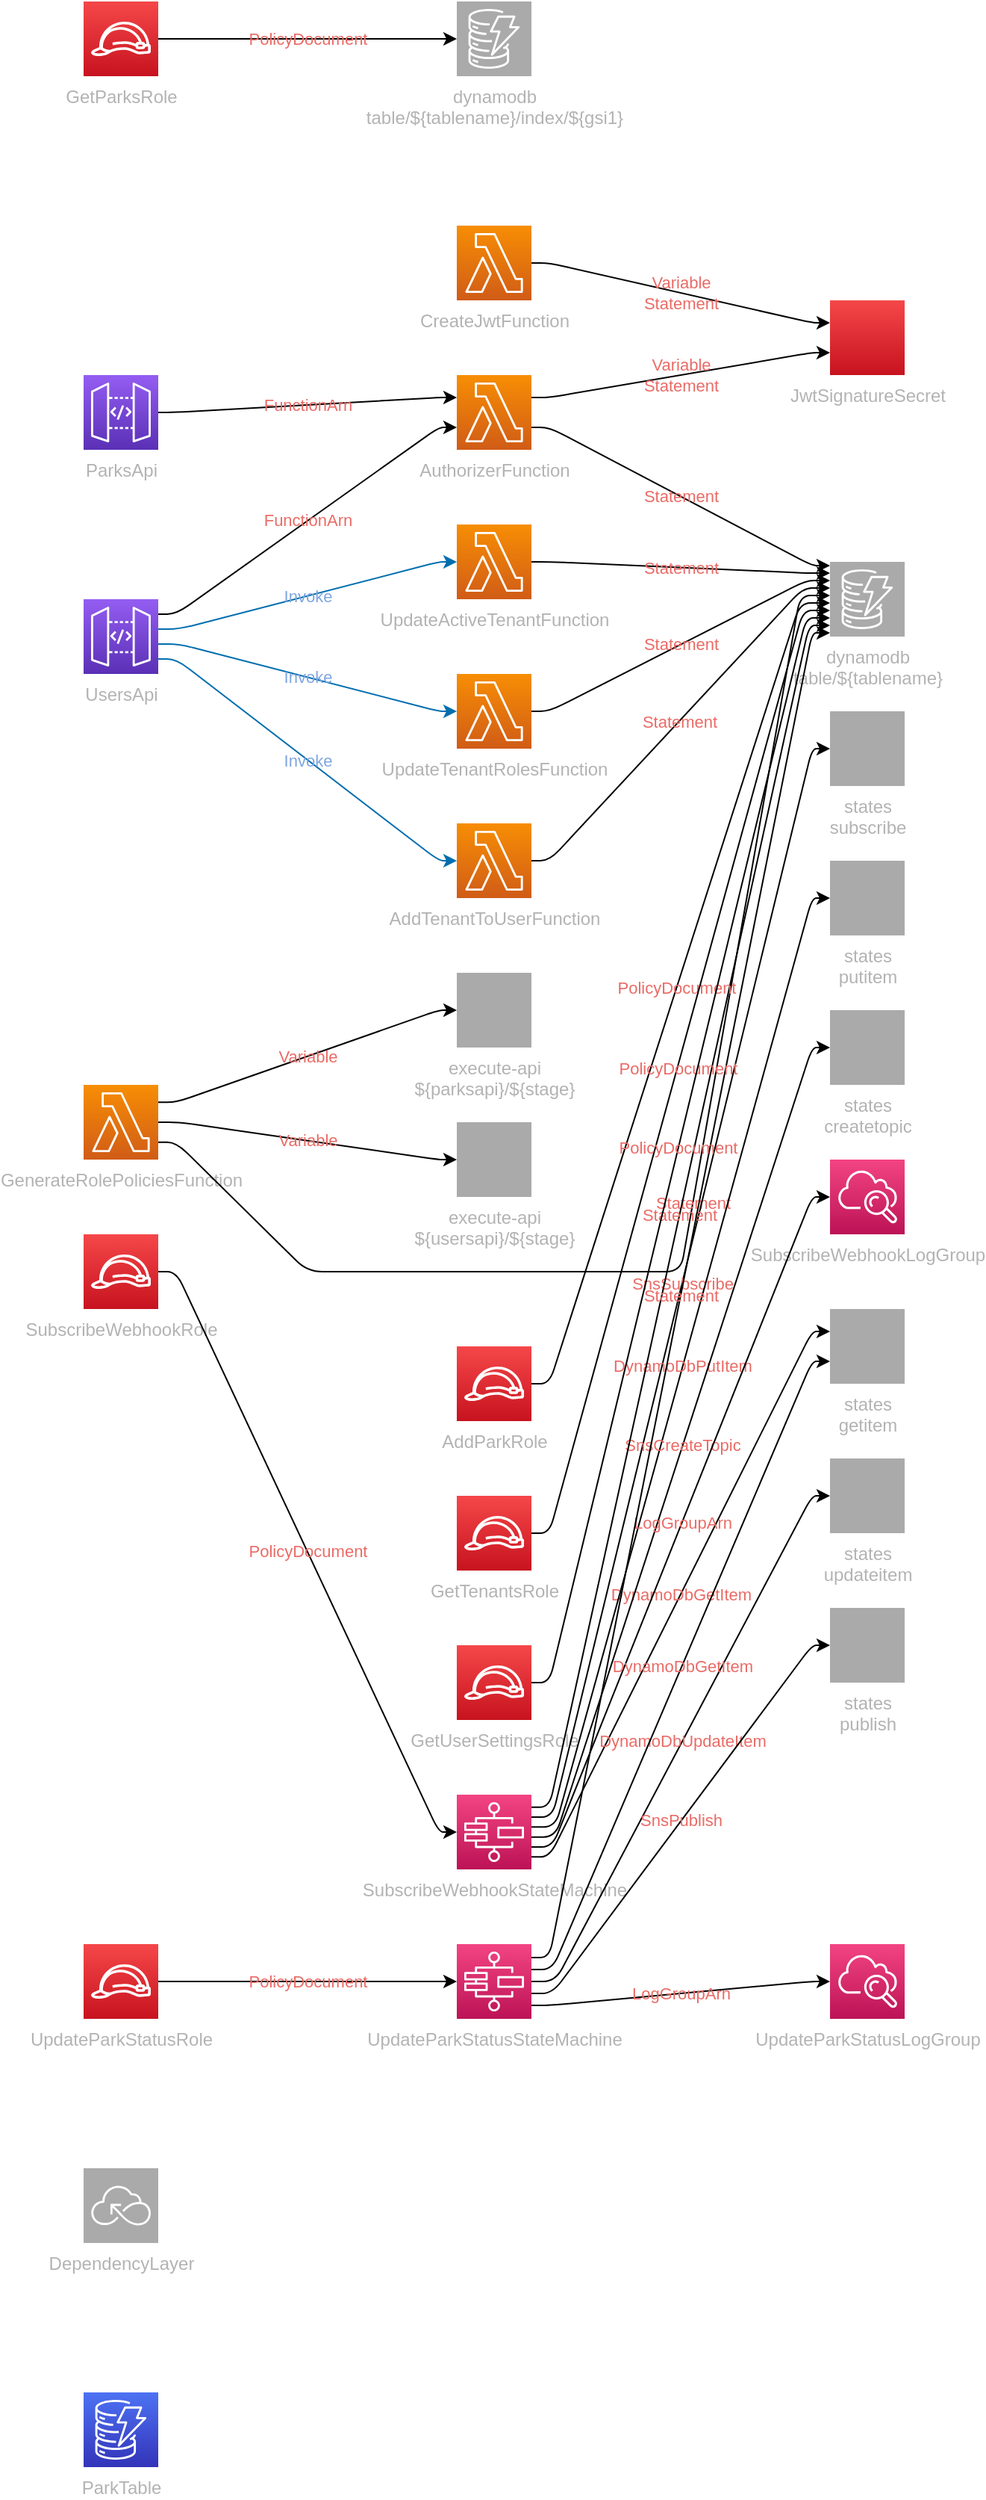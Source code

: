 <mxfile version="13.1.3" pages="2">
            <diagram id="diagramid" name="Diagram">
              <mxGraphModel><root><mxCell id="0"/><mxCell id="1" parent="0"/><mxCell id="2" value="DependencyLayer" style="outlineConnect=0;fontColor=#B3B3B3;gradientColor=#aaaaaa;gradientDirection=north;fillColor=#aaaaaa;strokeColor=#ffffff;dashed=0;verticalLabelPosition=bottom;verticalAlign=top;align=center;html=1;fontSize=12;fontStyle=0;aspect=fixed;shape=mxgraph.aws4.resourceIcon;resIcon=mxgraph.aws4.serverless;" vertex="1" parent="1"><mxGeometry y="1450" width="50" height="50" as="geometry"/></mxCell><mxCell id="3" value="ParksApi" style="outlineConnect=0;fontColor=#B3B3B3;gradientColor=#945DF2;gradientDirection=north;fillColor=#5A30B5;strokeColor=#ffffff;dashed=0;verticalLabelPosition=bottom;verticalAlign=top;align=center;html=1;fontSize=12;fontStyle=0;aspect=fixed;shape=mxgraph.aws4.resourceIcon;resIcon=mxgraph.aws4.api_gateway;" vertex="1" parent="1"><mxGeometry y="250" width="50" height="50" as="geometry"/></mxCell><mxCell id="4" value="UsersApi" style="outlineConnect=0;fontColor=#B3B3B3;gradientColor=#945DF2;gradientDirection=north;fillColor=#5A30B5;strokeColor=#ffffff;dashed=0;verticalLabelPosition=bottom;verticalAlign=top;align=center;html=1;fontSize=12;fontStyle=0;aspect=fixed;shape=mxgraph.aws4.resourceIcon;resIcon=mxgraph.aws4.api_gateway;" vertex="1" parent="1"><mxGeometry y="400" width="50" height="50" as="geometry"/></mxCell><mxCell id="5" value="ParkTable" style="outlineConnect=0;fontColor=#B3B3B3;gradientColor=#4D72F3;gradientDirection=north;fillColor=#3334B9;strokeColor=#ffffff;dashed=0;verticalLabelPosition=bottom;verticalAlign=top;align=center;html=1;fontSize=12;fontStyle=0;aspect=fixed;shape=mxgraph.aws4.resourceIcon;resIcon=mxgraph.aws4.dynamodb;" vertex="1" parent="1"><mxGeometry y="1600" width="50" height="50" as="geometry"/></mxCell><mxCell id="6" value="JwtSignatureSecret" style="outlineConnect=0;fontColor=#B3B3B3;gradientColor=#F54749;gradientDirection=north;fillColor=#C7131F;strokeColor=#ffffff;dashed=0;verticalLabelPosition=bottom;verticalAlign=top;align=center;html=1;fontSize=12;fontStyle=0;aspect=fixed;shape=mxgraph.aws4.resourceIcon;resIcon=mxgraph.aws4.secretsmanager;" vertex="1" parent="1"><mxGeometry x="500" y="200" width="50" height="50" as="geometry"/></mxCell><mxCell id="7" value="AuthorizerFunction" style="outlineConnect=0;fontColor=#B3B3B3;gradientColor=#F78E04;gradientDirection=north;fillColor=#D05C17;strokeColor=#ffffff;dashed=0;verticalLabelPosition=bottom;verticalAlign=top;align=center;html=1;fontSize=12;fontStyle=0;aspect=fixed;shape=mxgraph.aws4.resourceIcon;resIcon=mxgraph.aws4.lambda;" vertex="1" parent="1"><mxGeometry x="250" y="250" width="50" height="50" as="geometry"/></mxCell><mxCell id="8" value="GetParksRole" style="outlineConnect=0;fontColor=#B3B3B3;gradientColor=#F54749;gradientDirection=north;fillColor=#C7131F;strokeColor=#ffffff;dashed=0;verticalLabelPosition=bottom;verticalAlign=top;align=center;html=1;fontSize=12;fontStyle=0;aspect=fixed;shape=mxgraph.aws4.resourceIcon;resIcon=mxgraph.aws4.role;" vertex="1" parent="1"><mxGeometry width="50" height="50" as="geometry"/></mxCell><mxCell id="9" value="CreateJwtFunction" style="outlineConnect=0;fontColor=#B3B3B3;gradientColor=#F78E04;gradientDirection=north;fillColor=#D05C17;strokeColor=#ffffff;dashed=0;verticalLabelPosition=bottom;verticalAlign=top;align=center;html=1;fontSize=12;fontStyle=0;aspect=fixed;shape=mxgraph.aws4.resourceIcon;resIcon=mxgraph.aws4.lambda;" vertex="1" parent="1"><mxGeometry x="250" y="150" width="50" height="50" as="geometry"/></mxCell><mxCell id="10" value="GenerateRolePoliciesFunction" style="outlineConnect=0;fontColor=#B3B3B3;gradientColor=#F78E04;gradientDirection=north;fillColor=#D05C17;strokeColor=#ffffff;dashed=0;verticalLabelPosition=bottom;verticalAlign=top;align=center;html=1;fontSize=12;fontStyle=0;aspect=fixed;shape=mxgraph.aws4.resourceIcon;resIcon=mxgraph.aws4.lambda;" vertex="1" parent="1"><mxGeometry y="725" width="50" height="50" as="geometry"/></mxCell><mxCell id="11" value="SubscribeWebhookStateMachine" style="outlineConnect=0;fontColor=#B3B3B3;gradientColor=#F34482;gradientDirection=north;fillColor=#BC1356;strokeColor=#ffffff;dashed=0;verticalLabelPosition=bottom;verticalAlign=top;align=center;html=1;fontSize=12;fontStyle=0;aspect=fixed;shape=mxgraph.aws4.resourceIcon;resIcon=mxgraph.aws4.step_functions;" vertex="1" parent="1"><mxGeometry x="250" y="1200" width="50" height="50" as="geometry"/></mxCell><mxCell id="12" value="SubscribeWebhookLogGroup" style="outlineConnect=0;fontColor=#B3B3B3;gradientColor=#F34482;gradientDirection=north;fillColor=#BC1356;strokeColor=#ffffff;dashed=0;verticalLabelPosition=bottom;verticalAlign=top;align=center;html=1;fontSize=12;fontStyle=0;aspect=fixed;shape=mxgraph.aws4.resourceIcon;resIcon=mxgraph.aws4.cloudwatch;" vertex="1" parent="1"><mxGeometry x="500" y="775" width="50" height="50" as="geometry"/></mxCell><mxCell id="13" value="SubscribeWebhookRole" style="outlineConnect=0;fontColor=#B3B3B3;gradientColor=#F54749;gradientDirection=north;fillColor=#C7131F;strokeColor=#ffffff;dashed=0;verticalLabelPosition=bottom;verticalAlign=top;align=center;html=1;fontSize=12;fontStyle=0;aspect=fixed;shape=mxgraph.aws4.resourceIcon;resIcon=mxgraph.aws4.role;" vertex="1" parent="1"><mxGeometry y="825" width="50" height="50" as="geometry"/></mxCell><mxCell id="14" value="UpdateParkStatusStateMachine" style="outlineConnect=0;fontColor=#B3B3B3;gradientColor=#F34482;gradientDirection=north;fillColor=#BC1356;strokeColor=#ffffff;dashed=0;verticalLabelPosition=bottom;verticalAlign=top;align=center;html=1;fontSize=12;fontStyle=0;aspect=fixed;shape=mxgraph.aws4.resourceIcon;resIcon=mxgraph.aws4.step_functions;" vertex="1" parent="1"><mxGeometry x="250" y="1300" width="50" height="50" as="geometry"/></mxCell><mxCell id="15" value="UpdateParkStatusLogGroup" style="outlineConnect=0;fontColor=#B3B3B3;gradientColor=#F34482;gradientDirection=north;fillColor=#BC1356;strokeColor=#ffffff;dashed=0;verticalLabelPosition=bottom;verticalAlign=top;align=center;html=1;fontSize=12;fontStyle=0;aspect=fixed;shape=mxgraph.aws4.resourceIcon;resIcon=mxgraph.aws4.cloudwatch;" vertex="1" parent="1"><mxGeometry x="500" y="1300" width="50" height="50" as="geometry"/></mxCell><mxCell id="16" value="UpdateParkStatusRole" style="outlineConnect=0;fontColor=#B3B3B3;gradientColor=#F54749;gradientDirection=north;fillColor=#C7131F;strokeColor=#ffffff;dashed=0;verticalLabelPosition=bottom;verticalAlign=top;align=center;html=1;fontSize=12;fontStyle=0;aspect=fixed;shape=mxgraph.aws4.resourceIcon;resIcon=mxgraph.aws4.role;" vertex="1" parent="1"><mxGeometry y="1300" width="50" height="50" as="geometry"/></mxCell><mxCell id="17" value="AddParkRole" style="outlineConnect=0;fontColor=#B3B3B3;gradientColor=#F54749;gradientDirection=north;fillColor=#C7131F;strokeColor=#ffffff;dashed=0;verticalLabelPosition=bottom;verticalAlign=top;align=center;html=1;fontSize=12;fontStyle=0;aspect=fixed;shape=mxgraph.aws4.resourceIcon;resIcon=mxgraph.aws4.role;" vertex="1" parent="1"><mxGeometry x="250" y="900" width="50" height="50" as="geometry"/></mxCell><mxCell id="18" value="UpdateActiveTenantFunction" style="outlineConnect=0;fontColor=#B3B3B3;gradientColor=#F78E04;gradientDirection=north;fillColor=#D05C17;strokeColor=#ffffff;dashed=0;verticalLabelPosition=bottom;verticalAlign=top;align=center;html=1;fontSize=12;fontStyle=0;aspect=fixed;shape=mxgraph.aws4.resourceIcon;resIcon=mxgraph.aws4.lambda;" vertex="1" parent="1"><mxGeometry x="250" y="350" width="50" height="50" as="geometry"/></mxCell><mxCell id="19" value="UpdateTenantRolesFunction" style="outlineConnect=0;fontColor=#B3B3B3;gradientColor=#F78E04;gradientDirection=north;fillColor=#D05C17;strokeColor=#ffffff;dashed=0;verticalLabelPosition=bottom;verticalAlign=top;align=center;html=1;fontSize=12;fontStyle=0;aspect=fixed;shape=mxgraph.aws4.resourceIcon;resIcon=mxgraph.aws4.lambda;" vertex="1" parent="1"><mxGeometry x="250" y="450" width="50" height="50" as="geometry"/></mxCell><mxCell id="20" value="AddTenantToUserFunction" style="outlineConnect=0;fontColor=#B3B3B3;gradientColor=#F78E04;gradientDirection=north;fillColor=#D05C17;strokeColor=#ffffff;dashed=0;verticalLabelPosition=bottom;verticalAlign=top;align=center;html=1;fontSize=12;fontStyle=0;aspect=fixed;shape=mxgraph.aws4.resourceIcon;resIcon=mxgraph.aws4.lambda;" vertex="1" parent="1"><mxGeometry x="250" y="550" width="50" height="50" as="geometry"/></mxCell><mxCell id="21" value="GetTenantsRole" style="outlineConnect=0;fontColor=#B3B3B3;gradientColor=#F54749;gradientDirection=north;fillColor=#C7131F;strokeColor=#ffffff;dashed=0;verticalLabelPosition=bottom;verticalAlign=top;align=center;html=1;fontSize=12;fontStyle=0;aspect=fixed;shape=mxgraph.aws4.resourceIcon;resIcon=mxgraph.aws4.role;" vertex="1" parent="1"><mxGeometry x="250" y="1000" width="50" height="50" as="geometry"/></mxCell><mxCell id="22" value="GetUserSettingsRole" style="outlineConnect=0;fontColor=#B3B3B3;gradientColor=#F54749;gradientDirection=north;fillColor=#C7131F;strokeColor=#ffffff;dashed=0;verticalLabelPosition=bottom;verticalAlign=top;align=center;html=1;fontSize=12;fontStyle=0;aspect=fixed;shape=mxgraph.aws4.resourceIcon;resIcon=mxgraph.aws4.role;" vertex="1" parent="1"><mxGeometry x="250" y="1100" width="50" height="50" as="geometry"/></mxCell><mxCell id="23" value="dynamodb  &#xA;table/${tablename}" style="outlineConnect=0;fontColor=#B3B3B3;gradientColor=#aaaaaa;gradientDirection=north;fillColor=#aaaaaa;strokeColor=#ffffff;dashed=0;verticalLabelPosition=bottom;verticalAlign=top;align=center;html=1;fontSize=12;fontStyle=0;aspect=fixed;shape=mxgraph.aws4.resourceIcon;resIcon=mxgraph.aws4.dynamodb;" vertex="1" parent="1"><mxGeometry x="500" y="375" width="50" height="50" as="geometry"/></mxCell><mxCell id="24" value="dynamodb  &#xA;table/${tablename}/index/${gsi1}" style="outlineConnect=0;fontColor=#B3B3B3;gradientColor=#aaaaaa;gradientDirection=north;fillColor=#aaaaaa;strokeColor=#ffffff;dashed=0;verticalLabelPosition=bottom;verticalAlign=top;align=center;html=1;fontSize=12;fontStyle=0;aspect=fixed;shape=mxgraph.aws4.resourceIcon;resIcon=mxgraph.aws4.dynamodb;" vertex="1" parent="1"><mxGeometry x="250" width="50" height="50" as="geometry"/></mxCell><mxCell id="25" value="execute-api  &#xA;${parksapi}/${stage}" style="outlineConnect=0;fontColor=#B3B3B3;gradientColor=#aaaaaa;gradientDirection=north;fillColor=#aaaaaa;strokeColor=#ffffff;dashed=0;verticalLabelPosition=bottom;verticalAlign=top;align=center;html=1;fontSize=12;fontStyle=0;aspect=fixed;shape=mxgraph.aws4.resourceIcon;resIcon=mxgraph.aws4.execute-api;" vertex="1" parent="1"><mxGeometry x="250" y="650" width="50" height="50" as="geometry"/></mxCell><mxCell id="26" value="execute-api  &#xA;${usersapi}/${stage}" style="outlineConnect=0;fontColor=#B3B3B3;gradientColor=#aaaaaa;gradientDirection=north;fillColor=#aaaaaa;strokeColor=#ffffff;dashed=0;verticalLabelPosition=bottom;verticalAlign=top;align=center;html=1;fontSize=12;fontStyle=0;aspect=fixed;shape=mxgraph.aws4.resourceIcon;resIcon=mxgraph.aws4.execute-api;" vertex="1" parent="1"><mxGeometry x="250" y="750" width="50" height="50" as="geometry"/></mxCell><mxCell id="27" value="states  &#xA;getitem" style="outlineConnect=0;fontColor=#B3B3B3;gradientColor=#aaaaaa;gradientDirection=north;fillColor=#aaaaaa;strokeColor=#ffffff;dashed=0;verticalLabelPosition=bottom;verticalAlign=top;align=center;html=1;fontSize=12;fontStyle=0;aspect=fixed;shape=mxgraph.aws4.resourceIcon;resIcon=mxgraph.aws4.states;" vertex="1" parent="1"><mxGeometry x="500" y="875" width="50" height="50" as="geometry"/></mxCell><mxCell id="28" value="states  &#xA;subscribe" style="outlineConnect=0;fontColor=#B3B3B3;gradientColor=#aaaaaa;gradientDirection=north;fillColor=#aaaaaa;strokeColor=#ffffff;dashed=0;verticalLabelPosition=bottom;verticalAlign=top;align=center;html=1;fontSize=12;fontStyle=0;aspect=fixed;shape=mxgraph.aws4.resourceIcon;resIcon=mxgraph.aws4.states;" vertex="1" parent="1"><mxGeometry x="500" y="475" width="50" height="50" as="geometry"/></mxCell><mxCell id="29" value="states  &#xA;putitem" style="outlineConnect=0;fontColor=#B3B3B3;gradientColor=#aaaaaa;gradientDirection=north;fillColor=#aaaaaa;strokeColor=#ffffff;dashed=0;verticalLabelPosition=bottom;verticalAlign=top;align=center;html=1;fontSize=12;fontStyle=0;aspect=fixed;shape=mxgraph.aws4.resourceIcon;resIcon=mxgraph.aws4.states;" vertex="1" parent="1"><mxGeometry x="500" y="575" width="50" height="50" as="geometry"/></mxCell><mxCell id="30" value="states  &#xA;createtopic" style="outlineConnect=0;fontColor=#B3B3B3;gradientColor=#aaaaaa;gradientDirection=north;fillColor=#aaaaaa;strokeColor=#ffffff;dashed=0;verticalLabelPosition=bottom;verticalAlign=top;align=center;html=1;fontSize=12;fontStyle=0;aspect=fixed;shape=mxgraph.aws4.resourceIcon;resIcon=mxgraph.aws4.states;" vertex="1" parent="1"><mxGeometry x="500" y="675" width="50" height="50" as="geometry"/></mxCell><mxCell id="31" value="states  &#xA;updateitem" style="outlineConnect=0;fontColor=#B3B3B3;gradientColor=#aaaaaa;gradientDirection=north;fillColor=#aaaaaa;strokeColor=#ffffff;dashed=0;verticalLabelPosition=bottom;verticalAlign=top;align=center;html=1;fontSize=12;fontStyle=0;aspect=fixed;shape=mxgraph.aws4.resourceIcon;resIcon=mxgraph.aws4.states;" vertex="1" parent="1"><mxGeometry x="500" y="975" width="50" height="50" as="geometry"/></mxCell><mxCell id="32" value="states  &#xA;publish" style="outlineConnect=0;fontColor=#B3B3B3;gradientColor=#aaaaaa;gradientDirection=north;fillColor=#aaaaaa;strokeColor=#ffffff;dashed=0;verticalLabelPosition=bottom;verticalAlign=top;align=center;html=1;fontSize=12;fontStyle=0;aspect=fixed;shape=mxgraph.aws4.resourceIcon;resIcon=mxgraph.aws4.states;" vertex="1" parent="1"><mxGeometry x="500" y="1075" width="50" height="50" as="geometry"/></mxCell><mxCell id="AuthorizerFunction|ParksApi" value="FunctionArn" style="edgeStyle=orthogonalEdgeStyle;rounded=1;orthogonalLoop=1;jettySize=auto;html=1;labelBackgroundColor=none;fontColor=#EA6B66;noEdgeStyle=1;orthogonal=1;" edge="1" parent="1" source="3" target="7"><mxGeometry relative="1" as="geometry"><Array as="points"><mxPoint x="62" y="275"/><mxPoint x="238" y="265"/></Array></mxGeometry></mxCell><mxCell id="AuthorizerFunction|UsersApi" value="FunctionArn" style="edgeStyle=orthogonalEdgeStyle;rounded=1;orthogonalLoop=1;jettySize=auto;html=1;labelBackgroundColor=none;fontColor=#EA6B66;noEdgeStyle=1;orthogonal=1;" edge="1" parent="1" source="4" target="7"><mxGeometry relative="1" as="geometry"><Array as="points"><mxPoint x="62" y="410"/><mxPoint x="238" y="285"/></Array></mxGeometry></mxCell><mxCell id="JwtSignatureSecret|AuthorizerFunction" value="Variable&#xA;Statement" style="edgeStyle=orthogonalEdgeStyle;rounded=1;orthogonalLoop=1;jettySize=auto;html=1;labelBackgroundColor=none;fontColor=#EA6B66;noEdgeStyle=1;orthogonal=1;" edge="1" parent="1" source="7" target="6"><mxGeometry relative="1" as="geometry"><Array as="points"><mxPoint x="312" y="265"/><mxPoint x="488" y="235"/></Array></mxGeometry></mxCell><mxCell id="dynamodb  &#xA;table/${tablename}|AuthorizerFunction" value="Statement" style="edgeStyle=orthogonalEdgeStyle;rounded=1;orthogonalLoop=1;jettySize=auto;html=1;labelBackgroundColor=none;fontColor=#EA6B66;noEdgeStyle=1;orthogonal=1;" edge="1" parent="1" source="7" target="23"><mxGeometry relative="1" as="geometry"><Array as="points"><mxPoint x="312" y="285"/><mxPoint x="488" y="377.5"/></Array></mxGeometry></mxCell><mxCell id="dynamodb  &#xA;table/${tablename}/index/${gsi1}|GetParksRole" value="PolicyDocument" style="edgeStyle=orthogonalEdgeStyle;rounded=1;orthogonalLoop=1;jettySize=auto;html=1;labelBackgroundColor=none;fontColor=#EA6B66;noEdgeStyle=1;orthogonal=1;" edge="1" parent="1" source="8" target="24"><mxGeometry relative="1" as="geometry"><Array as="points"><mxPoint x="62" y="25"/><mxPoint x="238" y="25"/></Array></mxGeometry></mxCell><mxCell id="JwtSignatureSecret|CreateJwtFunction" value="Variable&#xA;Statement" style="edgeStyle=orthogonalEdgeStyle;rounded=1;orthogonalLoop=1;jettySize=auto;html=1;labelBackgroundColor=none;fontColor=#EA6B66;noEdgeStyle=1;orthogonal=1;" edge="1" parent="1" source="9" target="6"><mxGeometry relative="1" as="geometry"><Array as="points"><mxPoint x="312" y="175"/><mxPoint x="488" y="215"/></Array></mxGeometry></mxCell><mxCell id="execute-api  &#xA;${parksapi}/${stage}|GenerateRolePoliciesFunction" value="Variable" style="edgeStyle=orthogonalEdgeStyle;rounded=1;orthogonalLoop=1;jettySize=auto;html=1;labelBackgroundColor=none;fontColor=#EA6B66;noEdgeStyle=1;orthogonal=1;" edge="1" parent="1" source="10" target="25"><mxGeometry relative="1" as="geometry"><Array as="points"><mxPoint x="62" y="736.667"/><mxPoint x="238" y="675"/></Array></mxGeometry></mxCell><mxCell id="execute-api  &#xA;${usersapi}/${stage}|GenerateRolePoliciesFunction" value="Variable" style="edgeStyle=orthogonalEdgeStyle;rounded=1;orthogonalLoop=1;jettySize=auto;html=1;labelBackgroundColor=none;fontColor=#EA6B66;noEdgeStyle=1;orthogonal=1;" edge="1" parent="1" source="10" target="26"><mxGeometry relative="1" as="geometry"><Array as="points"><mxPoint x="64" y="750"/><mxPoint x="238" y="775"/></Array></mxGeometry></mxCell><mxCell id="dynamodb  &#xA;table/${tablename}|GenerateRolePoliciesFunction" value="Statement" style="edgeStyle=orthogonalEdgeStyle;rounded=1;orthogonalLoop=1;jettySize=auto;html=1;labelBackgroundColor=none;fontColor=#EA6B66;noEdgeStyle=1;orthogonal=1;" edge="1" parent="1" source="10" target="23"><mxGeometry relative="1" as="geometry"><Array as="points"><mxPoint x="62" y="763.333"/><mxPoint x="150" y="850"/><mxPoint x="400" y="850"/><mxPoint x="480" y="397.5"/></Array></mxGeometry></mxCell><mxCell id="states  &#xA;getitem|SubscribeWebhookStateMachine" value="DynamoDbGetItem" style="edgeStyle=orthogonalEdgeStyle;rounded=1;orthogonalLoop=1;jettySize=auto;html=1;labelBackgroundColor=none;fontColor=#EA6B66;noEdgeStyle=1;orthogonal=1;" edge="1" parent="1" source="11" target="27"><mxGeometry relative="1" as="geometry"><Array as="points"><mxPoint x="312" y="1241.667"/><mxPoint x="488" y="890"/></Array></mxGeometry></mxCell><mxCell id="states  &#xA;subscribe|SubscribeWebhookStateMachine" value="SnsSubscribe" style="edgeStyle=orthogonalEdgeStyle;rounded=1;orthogonalLoop=1;jettySize=auto;html=1;labelBackgroundColor=none;fontColor=#EA6B66;noEdgeStyle=1;orthogonal=1;" edge="1" parent="1" source="11" target="28"><mxGeometry relative="1" as="geometry"><Array as="points"><mxPoint x="314" y="1215"/><mxPoint x="488" y="500"/></Array></mxGeometry></mxCell><mxCell id="states  &#xA;putitem|SubscribeWebhookStateMachine" value="DynamoDbPutItem" style="edgeStyle=orthogonalEdgeStyle;rounded=1;orthogonalLoop=1;jettySize=auto;html=1;labelBackgroundColor=none;fontColor=#EA6B66;noEdgeStyle=1;orthogonal=1;" edge="1" parent="1" source="11" target="29"><mxGeometry relative="1" as="geometry"><Array as="points"><mxPoint x="316" y="1221.667"/><mxPoint x="488" y="600"/></Array></mxGeometry></mxCell><mxCell id="states  &#xA;createtopic|SubscribeWebhookStateMachine" value="SnsCreateTopic" style="edgeStyle=orthogonalEdgeStyle;rounded=1;orthogonalLoop=1;jettySize=auto;html=1;labelBackgroundColor=none;fontColor=#EA6B66;noEdgeStyle=1;orthogonal=1;" edge="1" parent="1" source="11" target="30"><mxGeometry relative="1" as="geometry"><Array as="points"><mxPoint x="316" y="1228.333"/><mxPoint x="488" y="700"/></Array></mxGeometry></mxCell><mxCell id="dynamodb  &#xA;table/${tablename}|SubscribeWebhookStateMachine" value="Statement" style="edgeStyle=orthogonalEdgeStyle;rounded=1;orthogonalLoop=1;jettySize=auto;html=1;labelBackgroundColor=none;fontColor=#EA6B66;noEdgeStyle=1;orthogonal=1;" edge="1" parent="1" source="11" target="23"><mxGeometry relative="1" as="geometry"><Array as="points"><mxPoint x="312" y="1208.333"/><mxPoint x="486" y="417.5"/></Array></mxGeometry></mxCell><mxCell id="SubscribeWebhookLogGroup|SubscribeWebhookStateMachine" value="LogGroupArn" style="edgeStyle=orthogonalEdgeStyle;rounded=1;orthogonalLoop=1;jettySize=auto;html=1;labelBackgroundColor=none;fontColor=#EA6B66;noEdgeStyle=1;orthogonal=1;" edge="1" parent="1" source="11" target="12"><mxGeometry relative="1" as="geometry"><Array as="points"><mxPoint x="314" y="1235.0"/><mxPoint x="488" y="800"/></Array></mxGeometry></mxCell><mxCell id="SubscribeWebhookStateMachine|SubscribeWebhookRole" value="PolicyDocument" style="edgeStyle=orthogonalEdgeStyle;rounded=1;orthogonalLoop=1;jettySize=auto;html=1;labelBackgroundColor=none;fontColor=#EA6B66;noEdgeStyle=1;orthogonal=1;" edge="1" parent="1" source="13" target="11"><mxGeometry relative="1" as="geometry"><Array as="points"><mxPoint x="62" y="850"/><mxPoint x="238" y="1225"/></Array></mxGeometry></mxCell><mxCell id="states  &#xA;updateitem|UpdateParkStatusStateMachine" value="DynamoDbUpdateItem" style="edgeStyle=orthogonalEdgeStyle;rounded=1;orthogonalLoop=1;jettySize=auto;html=1;labelBackgroundColor=none;fontColor=#EA6B66;noEdgeStyle=1;orthogonal=1;" edge="1" parent="1" source="14" target="31"><mxGeometry relative="1" as="geometry"><Array as="points"><mxPoint x="316" y="1325"/><mxPoint x="488" y="1000"/></Array></mxGeometry></mxCell><mxCell id="states  &#xA;getitem|UpdateParkStatusStateMachine" value="DynamoDbGetItem" style="edgeStyle=orthogonalEdgeStyle;rounded=1;orthogonalLoop=1;jettySize=auto;html=1;labelBackgroundColor=none;fontColor=#EA6B66;noEdgeStyle=1;orthogonal=1;" edge="1" parent="1" source="14" target="27"><mxGeometry relative="1" as="geometry"><Array as="points"><mxPoint x="314" y="1317"/><mxPoint x="488" y="910"/></Array></mxGeometry></mxCell><mxCell id="states  &#xA;publish|UpdateParkStatusStateMachine" value="SnsPublish" style="edgeStyle=orthogonalEdgeStyle;rounded=1;orthogonalLoop=1;jettySize=auto;html=1;labelBackgroundColor=none;fontColor=#EA6B66;noEdgeStyle=1;orthogonal=1;" edge="1" parent="1" source="14" target="32"><mxGeometry relative="1" as="geometry"><Array as="points"><mxPoint x="314" y="1333"/><mxPoint x="488" y="1100"/></Array></mxGeometry></mxCell><mxCell id="dynamodb  &#xA;table/${tablename}|UpdateParkStatusStateMachine" value="Statement" style="edgeStyle=orthogonalEdgeStyle;rounded=1;orthogonalLoop=1;jettySize=auto;html=1;labelBackgroundColor=none;fontColor=#EA6B66;noEdgeStyle=1;orthogonal=1;" edge="1" parent="1" source="14" target="23"><mxGeometry relative="1" as="geometry"><Array as="points"><mxPoint x="312" y="1309"/><mxPoint x="488" y="422.5"/></Array></mxGeometry></mxCell><mxCell id="UpdateParkStatusLogGroup|UpdateParkStatusStateMachine" value="LogGroupArn" style="edgeStyle=orthogonalEdgeStyle;rounded=1;orthogonalLoop=1;jettySize=auto;html=1;labelBackgroundColor=none;fontColor=#EA6B66;noEdgeStyle=1;orthogonal=1;" edge="1" parent="1" source="14" target="15"><mxGeometry relative="1" as="geometry"><Array as="points"><mxPoint x="312" y="1341"/><mxPoint x="488" y="1325"/></Array></mxGeometry></mxCell><mxCell id="UpdateParkStatusStateMachine|UpdateParkStatusRole" value="PolicyDocument" style="edgeStyle=orthogonalEdgeStyle;rounded=1;orthogonalLoop=1;jettySize=auto;html=1;labelBackgroundColor=none;fontColor=#EA6B66;noEdgeStyle=1;orthogonal=1;" edge="1" parent="1" source="16" target="14"><mxGeometry relative="1" as="geometry"><Array as="points"><mxPoint x="62" y="1325"/><mxPoint x="238" y="1325"/></Array></mxGeometry></mxCell><mxCell id="dynamodb  &#xA;table/${tablename}|AddParkRole" value="PolicyDocument" style="edgeStyle=orthogonalEdgeStyle;rounded=1;orthogonalLoop=1;jettySize=auto;html=1;labelBackgroundColor=none;fontColor=#EA6B66;noEdgeStyle=1;orthogonal=1;" edge="1" parent="1" source="17" target="23"><mxGeometry relative="1" as="geometry"><Array as="points"><mxPoint x="312" y="925"/><mxPoint x="480" y="402.5"/></Array></mxGeometry></mxCell><mxCell id="dynamodb  &#xA;table/${tablename}|UpdateActiveTenantFunction" value="Statement" style="edgeStyle=orthogonalEdgeStyle;rounded=1;orthogonalLoop=1;jettySize=auto;html=1;labelBackgroundColor=none;fontColor=#EA6B66;noEdgeStyle=1;orthogonal=1;" edge="1" parent="1" source="18" target="23"><mxGeometry relative="1" as="geometry"><Array as="points"><mxPoint x="312" y="375"/><mxPoint x="486" y="382.5"/></Array></mxGeometry></mxCell><mxCell id="UsersApi|UpdateActiveTenantFunction" value="Invoke" style="edgeStyle=orthogonalEdgeStyle;rounded=1;orthogonalLoop=1;jettySize=auto;html=1;fillColor=#1ba1e2;strokeColor=#006EAF;labelBackgroundColor=none;fontColor=#7EA6E0;noEdgeStyle=1;orthogonal=1;" edge="1" parent="1" source="4" target="18"><mxGeometry relative="1" as="geometry"><Array as="points"><mxPoint x="64" y="420"/><mxPoint x="238" y="375"/></Array></mxGeometry></mxCell><mxCell id="dynamodb  &#xA;table/${tablename}|UpdateTenantRolesFunction" value="Statement" style="edgeStyle=orthogonalEdgeStyle;rounded=1;orthogonalLoop=1;jettySize=auto;html=1;labelBackgroundColor=none;fontColor=#EA6B66;noEdgeStyle=1;orthogonal=1;" edge="1" parent="1" source="19" target="23"><mxGeometry relative="1" as="geometry"><Array as="points"><mxPoint x="312" y="475"/><mxPoint x="484" y="387.5"/></Array></mxGeometry></mxCell><mxCell id="UsersApi|UpdateTenantRolesFunction" value="Invoke" style="edgeStyle=orthogonalEdgeStyle;rounded=1;orthogonalLoop=1;jettySize=auto;html=1;fillColor=#1ba1e2;strokeColor=#006EAF;labelBackgroundColor=none;fontColor=#7EA6E0;noEdgeStyle=1;orthogonal=1;" edge="1" parent="1" source="4" target="19"><mxGeometry relative="1" as="geometry"><Array as="points"><mxPoint x="64" y="430"/><mxPoint x="238" y="475"/></Array></mxGeometry></mxCell><mxCell id="dynamodb  &#xA;table/${tablename}|AddTenantToUserFunction" value="Statement" style="edgeStyle=orthogonalEdgeStyle;rounded=1;orthogonalLoop=1;jettySize=auto;html=1;labelBackgroundColor=none;fontColor=#EA6B66;noEdgeStyle=1;orthogonal=1;" edge="1" parent="1" source="20" target="23"><mxGeometry relative="1" as="geometry"><Array as="points"><mxPoint x="312" y="575"/><mxPoint x="482" y="392.5"/></Array></mxGeometry></mxCell><mxCell id="UsersApi|AddTenantToUserFunction" value="Invoke" style="edgeStyle=orthogonalEdgeStyle;rounded=1;orthogonalLoop=1;jettySize=auto;html=1;fillColor=#1ba1e2;strokeColor=#006EAF;labelBackgroundColor=none;fontColor=#7EA6E0;noEdgeStyle=1;orthogonal=1;" edge="1" parent="1" source="4" target="20"><mxGeometry relative="1" as="geometry"><Array as="points"><mxPoint x="62" y="440"/><mxPoint x="238" y="575"/></Array></mxGeometry></mxCell><mxCell id="dynamodb  &#xA;table/${tablename}|GetTenantsRole" value="PolicyDocument" style="edgeStyle=orthogonalEdgeStyle;rounded=1;orthogonalLoop=1;jettySize=auto;html=1;labelBackgroundColor=none;fontColor=#EA6B66;noEdgeStyle=1;orthogonal=1;" edge="1" parent="1" source="21" target="23"><mxGeometry relative="1" as="geometry"><Array as="points"><mxPoint x="312" y="1025"/><mxPoint x="482" y="407.5"/></Array></mxGeometry></mxCell><mxCell id="dynamodb  &#xA;table/${tablename}|GetUserSettingsRole" value="PolicyDocument" style="edgeStyle=orthogonalEdgeStyle;rounded=1;orthogonalLoop=1;jettySize=auto;html=1;labelBackgroundColor=none;fontColor=#EA6B66;noEdgeStyle=1;orthogonal=1;" edge="1" parent="1" source="22" target="23"><mxGeometry relative="1" as="geometry"><Array as="points"><mxPoint x="312" y="1125"/><mxPoint x="484" y="412.5"/></Array></mxGeometry></mxCell></root></mxGraphModel>
            </diagram>
          </mxfile>